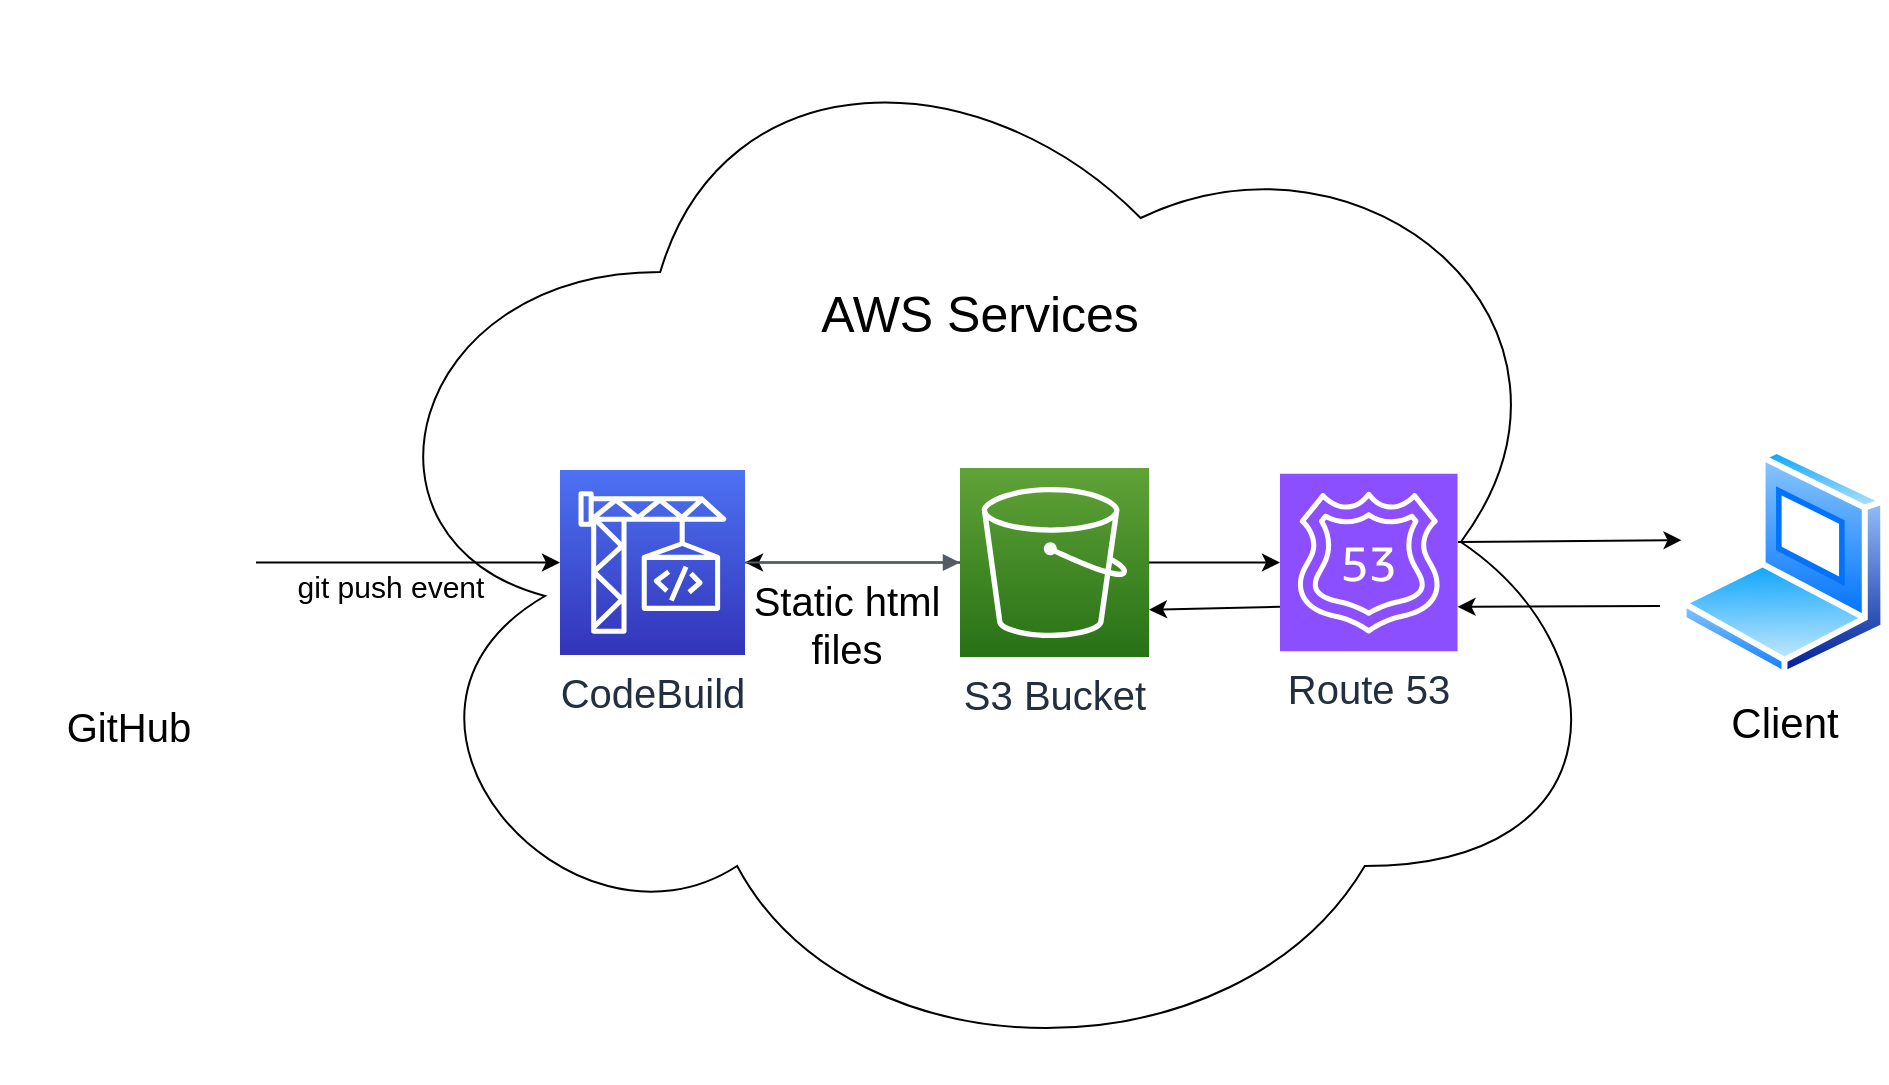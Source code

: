 <mxfile version="22.0.4" type="google">
  <diagram id="Ht1M8jgEwFfnCIfOTk4-" name="Page-1">
    <mxGraphModel grid="1" page="1" gridSize="10" guides="1" tooltips="1" connect="1" arrows="1" fold="1" pageScale="1" pageWidth="1169" pageHeight="827" math="0" shadow="0">
      <root>
        <mxCell id="0" />
        <mxCell id="1" parent="0" />
        <mxCell id="xacgWF0-cT94w1typfg0-8" value="&lt;font style=&quot;font-size: 20px;&quot;&gt;GitHub&lt;br&gt;&lt;/font&gt;" style="shape=image;html=1;verticalAlign=top;verticalLabelPosition=bottom;labelBackgroundColor=#ffffff;imageAspect=0;aspect=fixed;image=https://cdn4.iconfinder.com/data/icons/ionicons/512/icon-social-github-128.png" vertex="1" parent="1">
          <mxGeometry x="40" y="1226.25" width="128" height="128" as="geometry" />
        </mxCell>
        <mxCell id="xacgWF0-cT94w1typfg0-17" value="" style="group;" connectable="0" vertex="1" parent="1">
          <mxGeometry x="210" y="1010" width="640.5" height="540" as="geometry" />
        </mxCell>
        <mxCell id="xacgWF0-cT94w1typfg0-5" value="&lt;p style=&quot;line-height: 40%;&quot;&gt;&lt;br&gt;&lt;/p&gt;" style="ellipse;shape=cloud;whiteSpace=wrap;html=1;labelBackgroundColor=#1688df;" vertex="1" parent="xacgWF0-cT94w1typfg0-17">
          <mxGeometry width="640.5" height="540" as="geometry" />
        </mxCell>
        <mxCell id="pBfIwAXQjZJpt-XgYF4I-8" value="" style="edgeStyle=orthogonalEdgeStyle;rounded=0;orthogonalLoop=1;jettySize=auto;html=1;" edge="1" parent="xacgWF0-cT94w1typfg0-17" source="xacgWF0-cT94w1typfg0-6" target="xacgWF0-cT94w1typfg0-7">
          <mxGeometry relative="1" as="geometry" />
        </mxCell>
        <mxCell id="xacgWF0-cT94w1typfg0-6" value="&lt;font style=&quot;font-size: 20px;&quot;&gt;S3 Bucket&lt;/font&gt;" style="sketch=0;points=[[0,0,0],[0.25,0,0],[0.5,0,0],[0.75,0,0],[1,0,0],[0,1,0],[0.25,1,0],[0.5,1,0],[0.75,1,0],[1,1,0],[0,0.25,0],[0,0.5,0],[0,0.75,0],[1,0.25,0],[1,0.5,0],[1,0.75,0]];outlineConnect=0;fontColor=#232F3E;gradientColor=#60A337;gradientDirection=north;fillColor=#277116;strokeColor=#ffffff;dashed=0;verticalLabelPosition=bottom;verticalAlign=top;align=center;html=1;fontSize=12;fontStyle=0;aspect=fixed;shape=mxgraph.aws4.resourceIcon;resIcon=mxgraph.aws4.s3;" vertex="1" parent="xacgWF0-cT94w1typfg0-17">
          <mxGeometry x="310" y="233" width="94.5" height="94.5" as="geometry" />
        </mxCell>
        <mxCell id="xacgWF0-cT94w1typfg0-7" value="&lt;font style=&quot;font-size: 20px;&quot;&gt;CodeBuild&lt;/font&gt;" style="sketch=0;points=[[0,0,0],[0.25,0,0],[0.5,0,0],[0.75,0,0],[1,0,0],[0,1,0],[0.25,1,0],[0.5,1,0],[0.75,1,0],[1,1,0],[0,0.25,0],[0,0.5,0],[0,0.75,0],[1,0.25,0],[1,0.5,0],[1,0.75,0]];outlineConnect=0;fontColor=#232F3E;gradientColor=#4D72F3;gradientDirection=north;fillColor=#3334B9;strokeColor=#ffffff;dashed=0;verticalLabelPosition=bottom;verticalAlign=top;align=center;html=1;fontSize=12;fontStyle=0;aspect=fixed;shape=mxgraph.aws4.resourceIcon;resIcon=mxgraph.aws4.codebuild;" vertex="1" parent="xacgWF0-cT94w1typfg0-17">
          <mxGeometry x="110" y="234" width="92.5" height="92.5" as="geometry" />
        </mxCell>
        <mxCell id="xacgWF0-cT94w1typfg0-10" value="&lt;font style=&quot;font-size: 25px;&quot;&gt;AWS Services&lt;/font&gt;" style="text;html=1;strokeColor=none;fillColor=none;align=center;verticalAlign=middle;whiteSpace=wrap;rounded=0;" vertex="1" parent="xacgWF0-cT94w1typfg0-17">
          <mxGeometry x="215.37" y="140" width="209.75" height="30" as="geometry" />
        </mxCell>
        <mxCell id="xacgWF0-cT94w1typfg0-19" value="" style="edgeStyle=orthogonalEdgeStyle;html=1;endArrow=block;elbow=vertical;startArrow=none;endFill=1;strokeColor=#545B64;rounded=0;exitX=1;exitY=0.5;exitDx=0;exitDy=0;exitPerimeter=0;entryX=0;entryY=0.5;entryDx=0;entryDy=0;entryPerimeter=0;" edge="1" parent="xacgWF0-cT94w1typfg0-17" source="xacgWF0-cT94w1typfg0-7" target="xacgWF0-cT94w1typfg0-6">
          <mxGeometry width="100" relative="1" as="geometry">
            <mxPoint x="285" y="280.34" as="sourcePoint" />
            <mxPoint x="385" y="280.34" as="targetPoint" />
          </mxGeometry>
        </mxCell>
        <mxCell id="xacgWF0-cT94w1typfg0-24" value="&lt;font style=&quot;font-size: 20px;&quot;&gt;Static html &lt;br&gt;files&lt;/font&gt;" style="edgeLabel;html=1;align=center;verticalAlign=middle;resizable=0;points=[];" connectable="0" vertex="1" parent="xacgWF0-cT94w1typfg0-19">
          <mxGeometry x="0.362" relative="1" as="geometry">
            <mxPoint x="-23" y="30" as="offset" />
          </mxGeometry>
        </mxCell>
        <mxCell id="pBfIwAXQjZJpt-XgYF4I-2" value="&lt;font style=&quot;font-size: 20px;&quot;&gt;Route 53&lt;/font&gt;" style="sketch=0;points=[[0,0,0],[0.25,0,0],[0.5,0,0],[0.75,0,0],[1,0,0],[0,1,0],[0.25,1,0],[0.5,1,0],[0.75,1,0],[1,1,0],[0,0.25,0],[0,0.5,0],[0,0.75,0],[1,0.25,0],[1,0.5,0],[1,0.75,0]];outlineConnect=0;fontColor=#232F3E;fillColor=#8C4FFF;strokeColor=#ffffff;dashed=0;verticalLabelPosition=bottom;verticalAlign=top;align=center;html=1;fontSize=12;fontStyle=0;aspect=fixed;shape=mxgraph.aws4.resourceIcon;resIcon=mxgraph.aws4.route_53;" vertex="1" parent="xacgWF0-cT94w1typfg0-17">
          <mxGeometry x="470" y="235.87" width="88.75" height="88.75" as="geometry" />
        </mxCell>
        <mxCell id="pBfIwAXQjZJpt-XgYF4I-4" value="" style="endArrow=classic;html=1;rounded=0;" edge="1" parent="xacgWF0-cT94w1typfg0-17">
          <mxGeometry width="50" height="50" relative="1" as="geometry">
            <mxPoint x="559" y="270" as="sourcePoint" />
            <mxPoint x="670.75" y="269.09" as="targetPoint" />
          </mxGeometry>
        </mxCell>
        <mxCell id="pBfIwAXQjZJpt-XgYF4I-6" value="" style="endArrow=classic;html=1;rounded=0;entryX=0;entryY=0.5;entryDx=0;entryDy=0;entryPerimeter=0;exitX=1;exitY=0.5;exitDx=0;exitDy=0;exitPerimeter=0;" edge="1" parent="xacgWF0-cT94w1typfg0-17" source="xacgWF0-cT94w1typfg0-6" target="pBfIwAXQjZJpt-XgYF4I-2">
          <mxGeometry width="50" height="50" relative="1" as="geometry">
            <mxPoint x="400" y="280" as="sourcePoint" />
            <mxPoint x="560" y="120" as="targetPoint" />
          </mxGeometry>
        </mxCell>
        <mxCell id="pBfIwAXQjZJpt-XgYF4I-7" value="" style="endArrow=classic;html=1;rounded=0;exitX=0;exitY=0.75;exitDx=0;exitDy=0;exitPerimeter=0;entryX=1;entryY=0.75;entryDx=0;entryDy=0;entryPerimeter=0;" edge="1" parent="xacgWF0-cT94w1typfg0-17" source="pBfIwAXQjZJpt-XgYF4I-2" target="xacgWF0-cT94w1typfg0-6">
          <mxGeometry width="50" height="50" relative="1" as="geometry">
            <mxPoint x="415" y="290" as="sourcePoint" />
            <mxPoint x="400" y="304" as="targetPoint" />
          </mxGeometry>
        </mxCell>
        <mxCell id="xacgWF0-cT94w1typfg0-26" value="" style="endArrow=classic;html=1;rounded=0;exitX=1;exitY=0.5;exitDx=0;exitDy=0;entryX=0;entryY=0.5;entryDx=0;entryDy=0;entryPerimeter=0;" edge="1" parent="1" source="xacgWF0-cT94w1typfg0-8" target="xacgWF0-cT94w1typfg0-7">
          <mxGeometry width="50" height="50" relative="1" as="geometry">
            <mxPoint x="340" y="1280" as="sourcePoint" />
            <mxPoint x="390" y="1230" as="targetPoint" />
          </mxGeometry>
        </mxCell>
        <mxCell id="xacgWF0-cT94w1typfg0-27" value="&lt;font style=&quot;font-size: 15px;&quot;&gt;git push event&lt;/font&gt;" style="edgeLabel;html=1;align=center;verticalAlign=middle;resizable=0;points=[];" connectable="0" vertex="1" parent="xacgWF0-cT94w1typfg0-26">
          <mxGeometry x="-0.403" y="-3" relative="1" as="geometry">
            <mxPoint x="21" y="8" as="offset" />
          </mxGeometry>
        </mxCell>
        <mxCell id="pBfIwAXQjZJpt-XgYF4I-3" value="&lt;font style=&quot;font-size: 21px;&quot;&gt;Client&lt;/font&gt;" style="image;aspect=fixed;perimeter=ellipsePerimeter;html=1;align=center;shadow=0;dashed=0;spacingTop=3;image=img/lib/active_directory/laptop_client.svg;" vertex="1" parent="1">
          <mxGeometry x="880" y="1232.75" width="103.5" height="115" as="geometry" />
        </mxCell>
        <mxCell id="pBfIwAXQjZJpt-XgYF4I-5" value="" style="endArrow=classic;html=1;rounded=0;entryX=1;entryY=0.75;entryDx=0;entryDy=0;entryPerimeter=0;" edge="1" parent="1" target="pBfIwAXQjZJpt-XgYF4I-2">
          <mxGeometry width="50" height="50" relative="1" as="geometry">
            <mxPoint x="870" y="1312" as="sourcePoint" />
            <mxPoint x="930" y="1290" as="targetPoint" />
          </mxGeometry>
        </mxCell>
      </root>
    </mxGraphModel>
  </diagram>
</mxfile>
